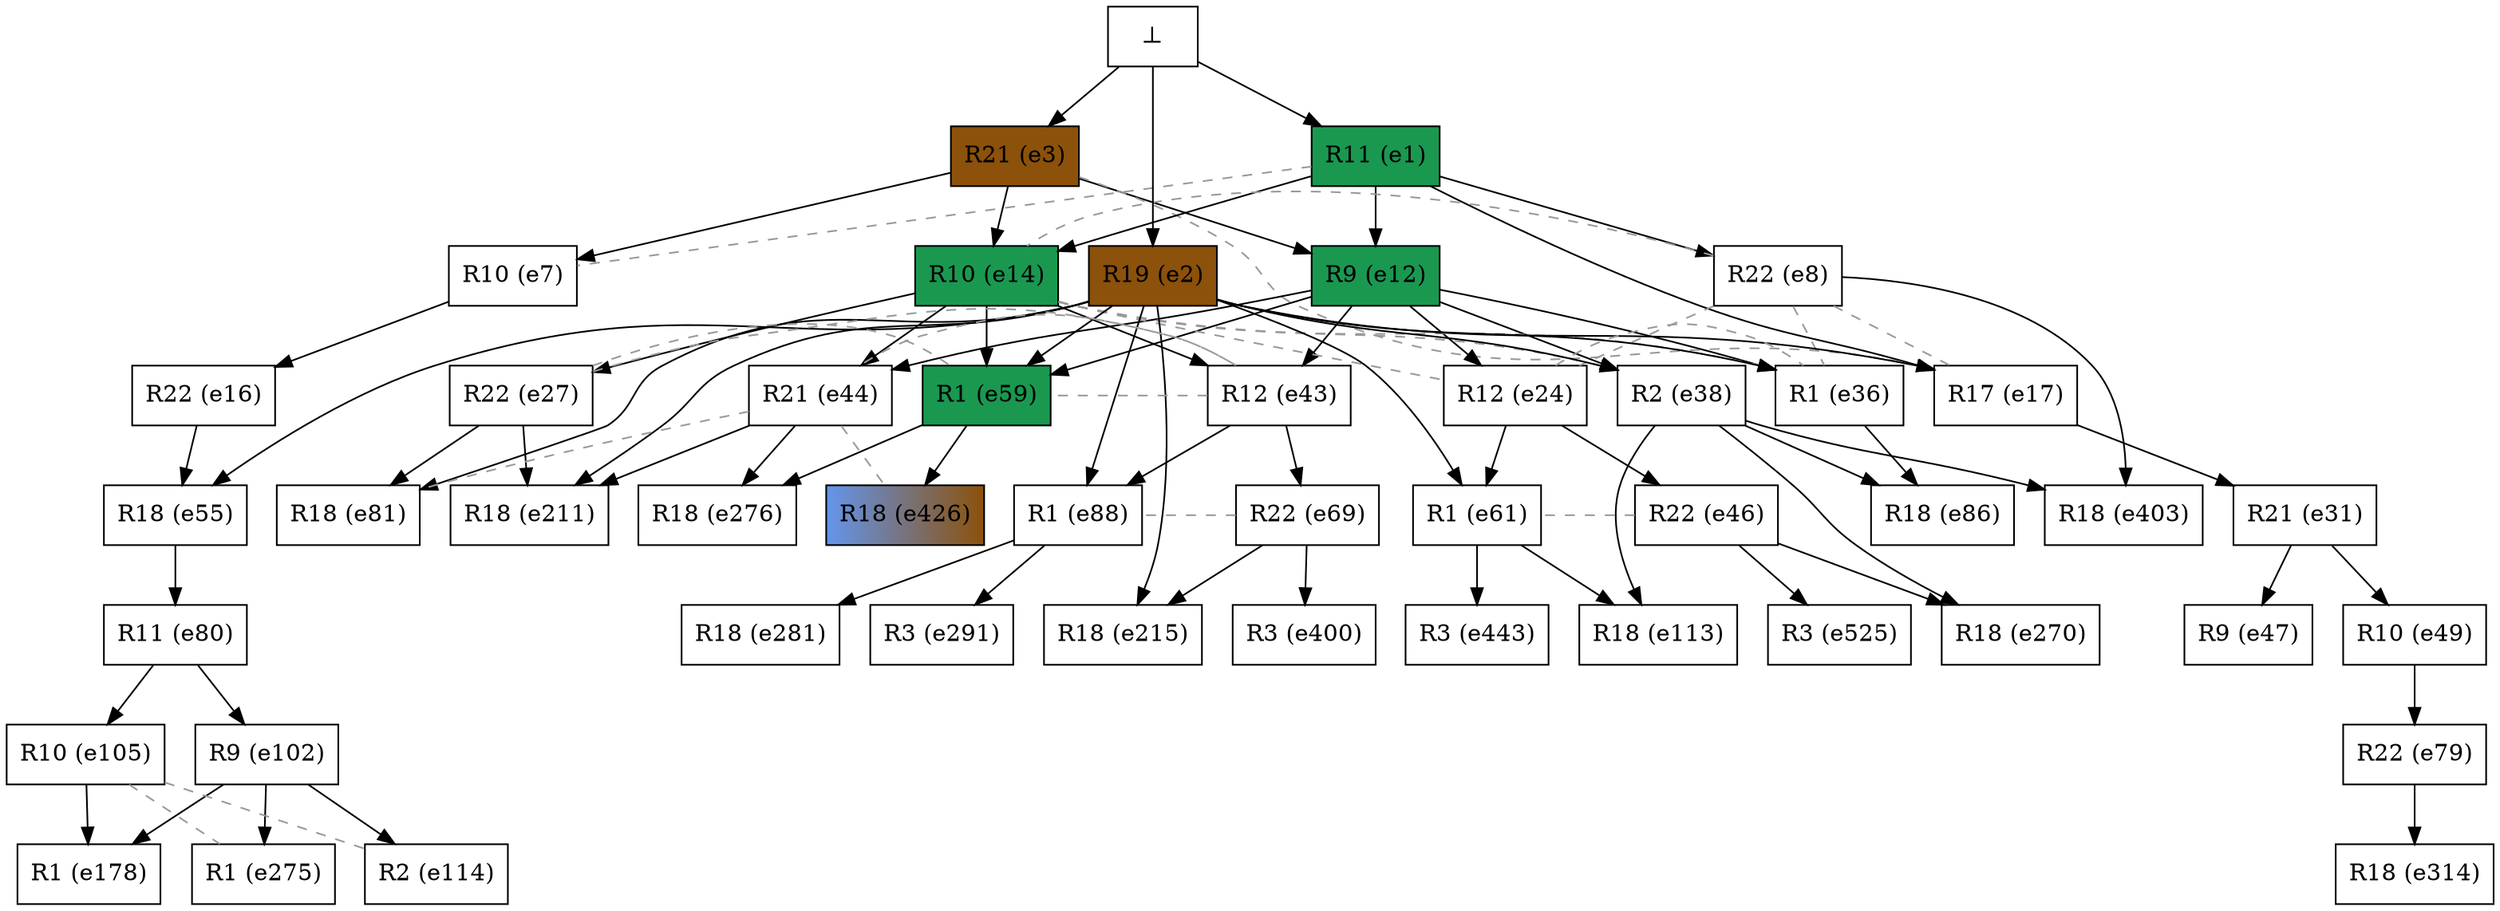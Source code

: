 digraph test {
  e3 -> e7;
  e1 -> e8;
  e1 -> e12;
  e3 -> e12;
  e1 -> e14;
  e3 -> e14;
  e7 -> e16;
  e1 -> e17;
  e2 -> e17;
  e12 -> e24;
  e14 -> e27;
  e17 -> e31;
  e2 -> e36;
  e12 -> e36;
  e2 -> e38;
  e12 -> e38;
  e12 -> e43;
  e14 -> e43;
  e12 -> e44;
  e14 -> e44;
  e24 -> e46;
  e31 -> e47;
  e31 -> e49;
  e2 -> e55;
  e16 -> e55;
  e2 -> e59;
  e12 -> e59;
  e14 -> e59;
  e2 -> e61;
  e24 -> e61;
  e43 -> e69;
  e49 -> e79;
  e55 -> e80;
  e2 -> e81;
  e27 -> e81;
  e36 -> e86;
  e38 -> e86;
  e2 -> e88;
  e43 -> e88;
  e80 -> e102;
  e80 -> e105;
  e38 -> e113;
  e61 -> e113;
  e102 -> e114;
  e102 -> e178;
  e105 -> e178;
  e2 -> e211;
  e27 -> e211;
  e44 -> e211;
  e2 -> e215;
  e69 -> e215;
  e38 -> e270;
  e46 -> e270;
  e102 -> e275;
  e44 -> e276;
  e59 -> e276;
  e88 -> e281;
  e88 -> e291;
  e79 -> e314;
  e69 -> e400;
  e8 -> e403;
  e38 -> e403;
  e59 -> e426;
  e61 -> e443;
  e46 -> e525;
  e0 -> e1;
  e0 -> e2;
  e0 -> e3;

//conflicts
  e1 -> e7 [arrowhead=none color=gray60 style=dashed constraint=false];
  e3 -> e17 [arrowhead=none color=gray60 style=dashed constraint=false];
  e8 -> e14 [arrowhead=none color=gray60 style=dashed constraint=false];
  e8 -> e17 [arrowhead=none color=gray60 style=dashed constraint=false];
  e8 -> e24 [arrowhead=none color=gray60 style=dashed constraint=false];
  e8 -> e36 [arrowhead=none color=gray60 style=dashed constraint=false];
  e14 -> e24 [arrowhead=none color=gray60 style=dashed constraint=false];
  e14 -> e36 [arrowhead=none color=gray60 style=dashed constraint=false];
  e14 -> e38 [arrowhead=none color=gray60 style=dashed constraint=false];
  e24 -> e36 [arrowhead=none color=gray60 style=dashed constraint=false];
  e27 -> e43 [arrowhead=none color=gray60 style=dashed constraint=false];
  e27 -> e59 [arrowhead=none color=gray60 style=dashed constraint=false];
  e43 -> e44 [arrowhead=none color=gray60 style=dashed constraint=false];
  e43 -> e59 [arrowhead=none color=gray60 style=dashed constraint=false];
  e44 -> e81 [arrowhead=none color=gray60 style=dashed constraint=false];
  e44 -> e426 [arrowhead=none color=gray60 style=dashed constraint=false];
  e46 -> e61 [arrowhead=none color=gray60 style=dashed constraint=false];
  e69 -> e88 [arrowhead=none color=gray60 style=dashed constraint=false];
  e105 -> e114 [arrowhead=none color=gray60 style=dashed constraint=false];
  e105 -> e275 [arrowhead=none color=gray60 style=dashed constraint=false];

  e1 [color="black" fillcolor="#1a9850:#1a9850" label="R11 (e1)" shape=box style=filled];
  e2 [color="black" fillcolor="#8c510a:#8c510a" label="R19 (e2)" shape=box style=filled];
  e3 [color="black" fillcolor="#8c510a:#8c510a" label="R21 (e3)" shape=box style=filled];
  e7 [color="black" fillcolor="white:white" label="R10 (e7)" shape=box style=filled];
  e8 [color="black" fillcolor="white:white" label="R22 (e8)" shape=box style=filled];
  e12 [color="black" fillcolor="#1a9850:#1a9850" label="R9 (e12)" shape=box style=filled];
  e14 [color="black" fillcolor="#1a9850:#1a9850" label="R10 (e14)" shape=box style=filled];
  e16 [color="black" fillcolor="white:white" label="R22 (e16)" shape=box style=filled];
  e17 [color="black" fillcolor="white:white" label="R17 (e17)" shape=box style=filled];
  e24 [color="black" fillcolor="white:white" label="R12 (e24)" shape=box style=filled];
  e27 [color="black" fillcolor="white:white" label="R22 (e27)" shape=box style=filled];
  e31 [color="black" fillcolor="white:white" label="R21 (e31)" shape=box style=filled];
  e36 [color="black" fillcolor="white:white" label="R1 (e36)" shape=box style=filled];
  e38 [color="black" fillcolor="white:white" label="R2 (e38)" shape=box style=filled];
  e43 [color="black" fillcolor="white:white" label="R12 (e43)" shape=box style=filled];
  e44 [color="black" fillcolor="white:white" label="R21 (e44)" shape=box style=filled];
  e46 [color="black" fillcolor="white:white" label="R22 (e46)" shape=box style=filled];
  e47 [color="black" fillcolor="white:white" label="R9 (e47)" shape=box style=filled];
  e49 [color="black" fillcolor="white:white" label="R10 (e49)" shape=box style=filled];
  e55 [color="black" fillcolor="white:white" label="R18 (e55)" shape=box style=filled];
  e59 [color="black" fillcolor="#1a9850:#1a9850" label="R1 (e59)" shape=box style=filled];
  e61 [color="black" fillcolor="white:white" label="R1 (e61)" shape=box style=filled];
  e69 [color="black" fillcolor="white:white" label="R22 (e69)" shape=box style=filled];
  e79 [color="black" fillcolor="white:white" label="R22 (e79)" shape=box style=filled];
  e80 [color="black" fillcolor="white:white" label="R11 (e80)" shape=box style=filled];
  e81 [color="black" fillcolor="white:white" label="R18 (e81)" shape=box style=filled];
  e86 [color="black" fillcolor="white:white" label="R18 (e86)" shape=box style=filled];
  e88 [color="black" fillcolor="white:white" label="R1 (e88)" shape=box style=filled];
  e102 [color="black" fillcolor="white:white" label="R9 (e102)" shape=box style=filled];
  e105 [color="black" fillcolor="white:white" label="R10 (e105)" shape=box style=filled];
  e113 [color="black" fillcolor="white:white" label="R18 (e113)" shape=box style=filled];
  e114 [color="black" fillcolor="white:white" label="R2 (e114)" shape=box style=filled];
  e178 [color="black" fillcolor="white:white" label="R1 (e178)" shape=box style=filled];
  e211 [color="black" fillcolor="white:white" label="R18 (e211)" shape=box style=filled];
  e215 [color="black" fillcolor="white:white" label="R18 (e215)" shape=box style=filled];
  e270 [color="black" fillcolor="white:white" label="R18 (e270)" shape=box style=filled];
  e275 [color="black" fillcolor="white:white" label="R1 (e275)" shape=box style=filled];
  e276 [color="black" fillcolor="white:white" label="R18 (e276)" shape=box style=filled];
  e281 [color="black" fillcolor="white:white" label="R18 (e281)" shape=box style=filled];
  e291 [color="black" fillcolor="white:white" label="R3 (e291)" shape=box style=filled];
  e314 [color="black" fillcolor="white:white" label="R18 (e314)" shape=box style=filled];
  e400 [color="black" fillcolor="white:white" label="R3 (e400)" shape=box style=filled];
  e403 [color="black" fillcolor="white:white" label="R18 (e403)" shape=box style=filled];
  e426 [color="black" fillcolor="cornflowerblue:#8c510a" label="R18 (e426)" shape=box style=filled];
  e443 [color="black" fillcolor="white:white" label="R3 (e443)" shape=box style=filled];
  e525 [color="black" fillcolor="white:white" label="R3 (e525)" shape=box style=filled];
  e0 [fillcolor="white" label="⊥" shape=box style=filled];
}
